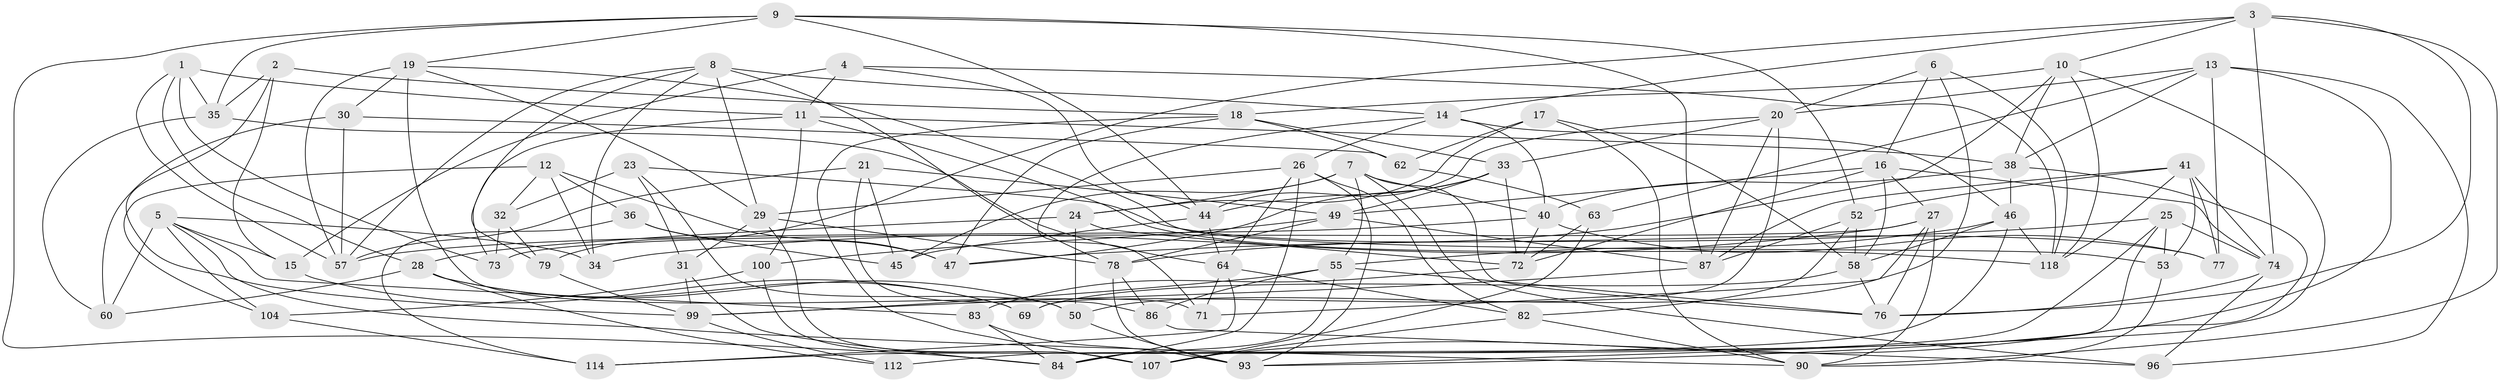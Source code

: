 // original degree distribution, {4: 1.0}
// Generated by graph-tools (version 1.1) at 2025/42/03/06/25 10:42:19]
// undirected, 77 vertices, 197 edges
graph export_dot {
graph [start="1"]
  node [color=gray90,style=filled];
  1 [super="+101"];
  2;
  3 [super="+22"];
  4;
  5 [super="+51"];
  6;
  7 [super="+43"];
  8 [super="+121"];
  9 [super="+88"];
  10 [super="+37"];
  11 [super="+56"];
  12 [super="+85"];
  13 [super="+117"];
  14 [super="+65"];
  15;
  16 [super="+81"];
  17;
  18 [super="+105"];
  19 [super="+94"];
  20 [super="+98"];
  21;
  23;
  24 [super="+106"];
  25 [super="+39"];
  26 [super="+122"];
  27 [super="+61"];
  28 [super="+97"];
  29 [super="+119"];
  30;
  31;
  32;
  33 [super="+54"];
  34;
  35 [super="+110"];
  36;
  38 [super="+80"];
  40 [super="+66"];
  41 [super="+42"];
  44 [super="+124"];
  45;
  46 [super="+125"];
  47 [super="+48"];
  49 [super="+115"];
  50 [super="+91"];
  52 [super="+75"];
  53;
  55 [super="+70"];
  57 [super="+68"];
  58 [super="+59"];
  60;
  62;
  63;
  64 [super="+67"];
  69;
  71;
  72 [super="+95"];
  73;
  74 [super="+109"];
  76 [super="+103"];
  77;
  78 [super="+92"];
  79;
  82 [super="+108"];
  83;
  84 [super="+116"];
  86;
  87 [super="+89"];
  90 [super="+123"];
  93 [super="+113"];
  96;
  99 [super="+102"];
  100;
  104;
  107 [super="+111"];
  112;
  114;
  118 [super="+120"];
  1 -- 35 [weight=2];
  1 -- 73;
  1 -- 11;
  1 -- 28;
  1 -- 57;
  2 -- 99;
  2 -- 18;
  2 -- 15;
  2 -- 35;
  3 -- 74;
  3 -- 14;
  3 -- 10;
  3 -- 79;
  3 -- 90;
  3 -- 76;
  4 -- 118;
  4 -- 44;
  4 -- 15;
  4 -- 11;
  5 -- 83;
  5 -- 104;
  5 -- 34;
  5 -- 60;
  5 -- 15;
  5 -- 90;
  6 -- 16;
  6 -- 50;
  6 -- 20;
  6 -- 118;
  7 -- 45;
  7 -- 24;
  7 -- 96;
  7 -- 76;
  7 -- 55;
  7 -- 40;
  8 -- 79;
  8 -- 34;
  8 -- 78;
  8 -- 57;
  8 -- 14;
  8 -- 29;
  9 -- 84;
  9 -- 52;
  9 -- 19;
  9 -- 35;
  9 -- 87;
  9 -- 44;
  10 -- 78;
  10 -- 38;
  10 -- 18;
  10 -- 118;
  10 -- 93;
  11 -- 100;
  11 -- 73;
  11 -- 38;
  11 -- 118;
  12 -- 47 [weight=2];
  12 -- 32;
  12 -- 36;
  12 -- 104;
  12 -- 34;
  13 -- 63;
  13 -- 96;
  13 -- 107;
  13 -- 77;
  13 -- 38;
  13 -- 20;
  14 -- 46;
  14 -- 40;
  14 -- 71;
  14 -- 26;
  15 -- 69;
  16 -- 58;
  16 -- 27;
  16 -- 72;
  16 -- 74;
  16 -- 49;
  17 -- 62;
  17 -- 58;
  17 -- 90;
  17 -- 24;
  18 -- 33;
  18 -- 107;
  18 -- 62;
  18 -- 47;
  19 -- 30;
  19 -- 29;
  19 -- 53;
  19 -- 71;
  19 -- 57;
  20 -- 69;
  20 -- 44;
  20 -- 87;
  20 -- 33;
  21 -- 57;
  21 -- 49;
  21 -- 45;
  21 -- 86;
  23 -- 32;
  23 -- 31;
  23 -- 77;
  23 -- 50;
  24 -- 50 [weight=2];
  24 -- 72;
  24 -- 28;
  25 -- 112 [weight=2];
  25 -- 47;
  25 -- 84;
  25 -- 53;
  25 -- 74;
  26 -- 93;
  26 -- 29;
  26 -- 84;
  26 -- 64;
  26 -- 82;
  27 -- 76;
  27 -- 34;
  27 -- 73;
  27 -- 90;
  27 -- 71;
  28 -- 60;
  28 -- 112;
  28 -- 50;
  28 -- 69;
  29 -- 78;
  29 -- 107;
  29 -- 31;
  30 -- 60;
  30 -- 62;
  30 -- 57;
  31 -- 84;
  31 -- 99;
  32 -- 73;
  32 -- 79;
  33 -- 72;
  33 -- 47;
  33 -- 49;
  33 -- 44;
  35 -- 64;
  35 -- 60;
  36 -- 114;
  36 -- 45;
  36 -- 47;
  38 -- 46;
  38 -- 40;
  38 -- 93;
  40 -- 77;
  40 -- 72;
  40 -- 57;
  41 -- 77;
  41 -- 53;
  41 -- 52;
  41 -- 74;
  41 -- 87;
  41 -- 118;
  44 -- 45;
  44 -- 64;
  46 -- 58;
  46 -- 114;
  46 -- 118;
  46 -- 55;
  49 -- 78;
  49 -- 87;
  49 -- 100;
  50 -- 93;
  52 -- 82 [weight=2];
  52 -- 58;
  52 -- 87;
  53 -- 90;
  55 -- 99;
  55 -- 84;
  55 -- 86;
  55 -- 76;
  58 -- 69;
  58 -- 76;
  62 -- 63;
  63 -- 72;
  63 -- 107;
  64 -- 71;
  64 -- 114;
  64 -- 82;
  72 -- 83;
  74 -- 96;
  74 -- 76;
  78 -- 93;
  78 -- 86;
  79 -- 99;
  82 -- 107;
  82 -- 90;
  83 -- 84;
  83 -- 93;
  86 -- 96;
  87 -- 99;
  99 -- 112;
  100 -- 107;
  100 -- 104;
  104 -- 114;
}
